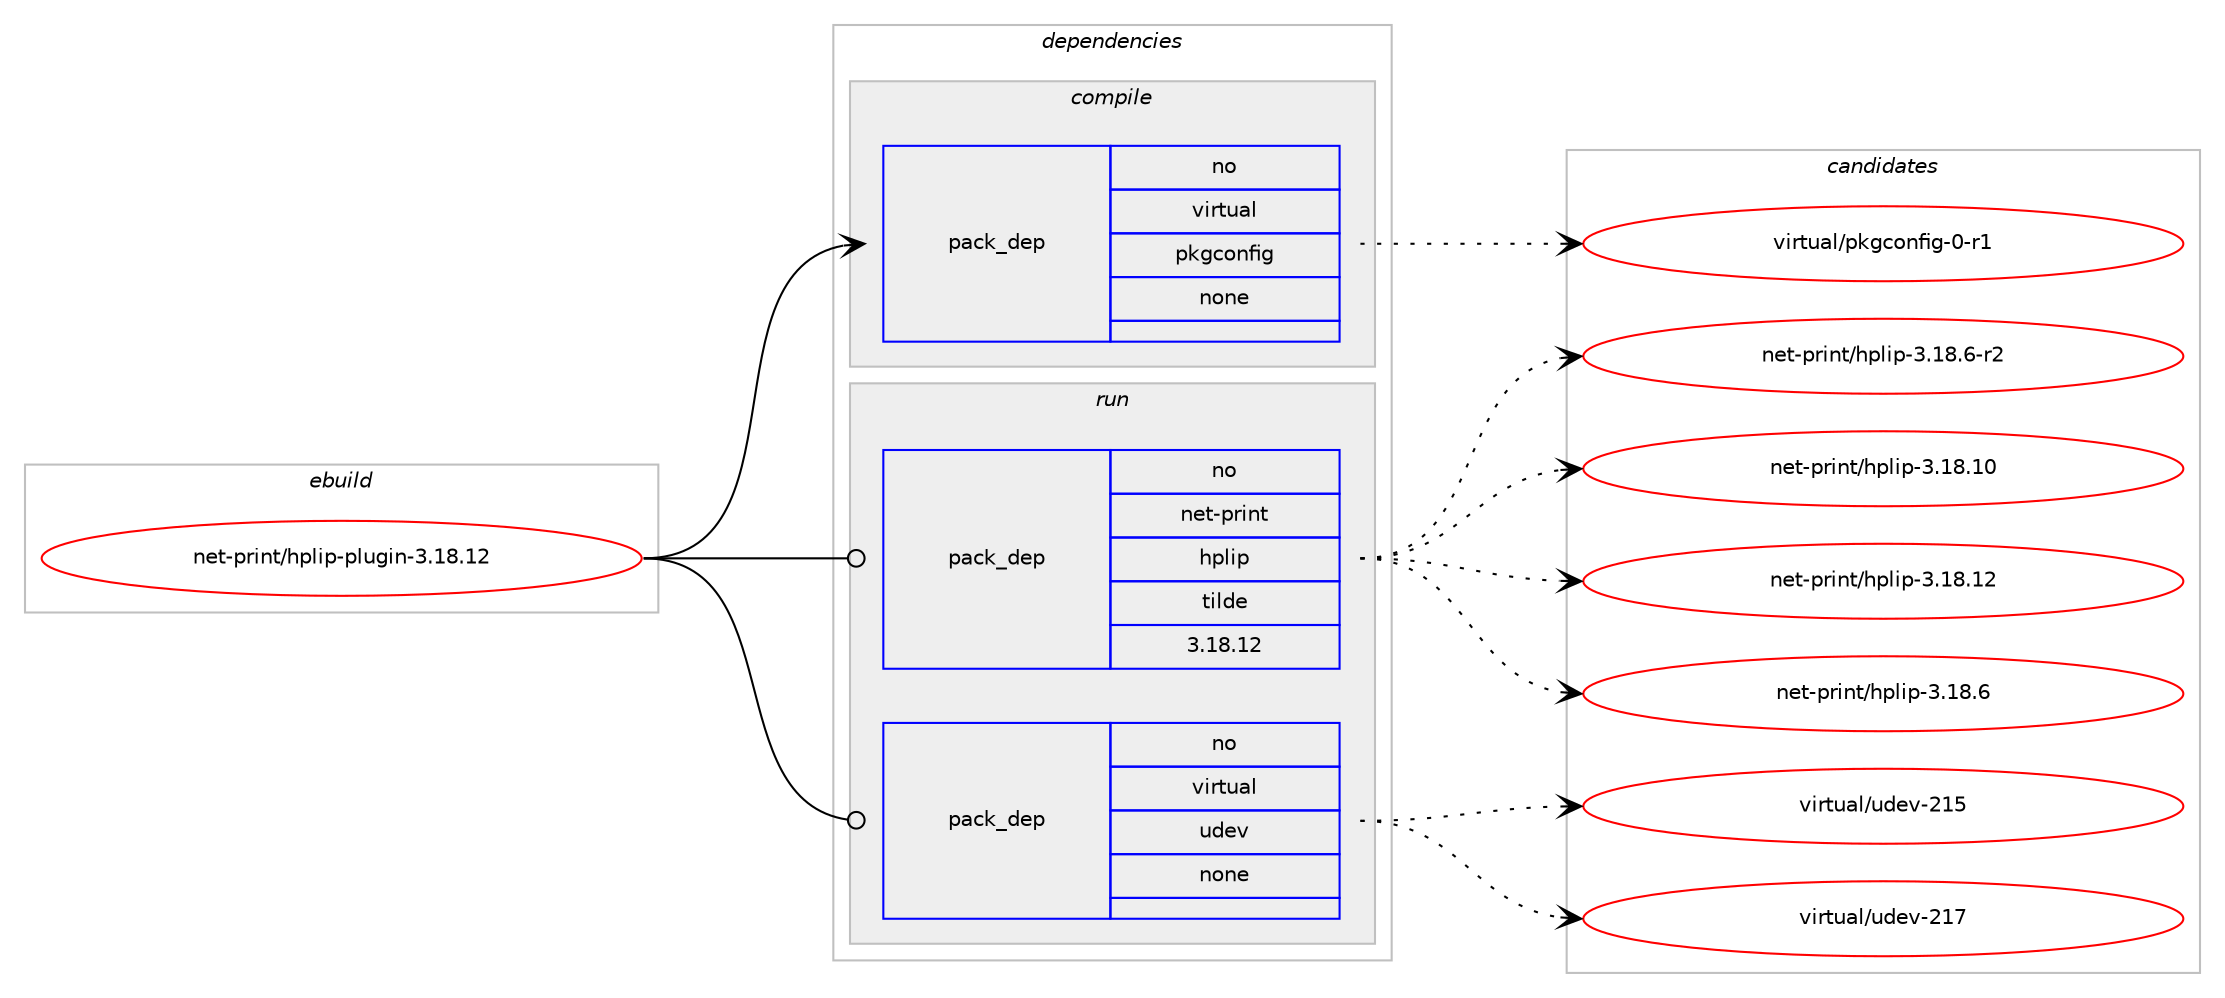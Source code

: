 digraph prolog {

# *************
# Graph options
# *************

newrank=true;
concentrate=true;
compound=true;
graph [rankdir=LR,fontname=Helvetica,fontsize=10,ranksep=1.5];#, ranksep=2.5, nodesep=0.2];
edge  [arrowhead=vee];
node  [fontname=Helvetica,fontsize=10];

# **********
# The ebuild
# **********

subgraph cluster_leftcol {
color=gray;
rank=same;
label=<<i>ebuild</i>>;
id [label="net-print/hplip-plugin-3.18.12", color=red, width=4, href="../net-print/hplip-plugin-3.18.12.svg"];
}

# ****************
# The dependencies
# ****************

subgraph cluster_midcol {
color=gray;
label=<<i>dependencies</i>>;
subgraph cluster_compile {
fillcolor="#eeeeee";
style=filled;
label=<<i>compile</i>>;
subgraph pack4124 {
dependency5272 [label=<<TABLE BORDER="0" CELLBORDER="1" CELLSPACING="0" CELLPADDING="4" WIDTH="220"><TR><TD ROWSPAN="6" CELLPADDING="30">pack_dep</TD></TR><TR><TD WIDTH="110">no</TD></TR><TR><TD>virtual</TD></TR><TR><TD>pkgconfig</TD></TR><TR><TD>none</TD></TR><TR><TD></TD></TR></TABLE>>, shape=none, color=blue];
}
id:e -> dependency5272:w [weight=20,style="solid",arrowhead="vee"];
}
subgraph cluster_compileandrun {
fillcolor="#eeeeee";
style=filled;
label=<<i>compile and run</i>>;
}
subgraph cluster_run {
fillcolor="#eeeeee";
style=filled;
label=<<i>run</i>>;
subgraph pack4125 {
dependency5273 [label=<<TABLE BORDER="0" CELLBORDER="1" CELLSPACING="0" CELLPADDING="4" WIDTH="220"><TR><TD ROWSPAN="6" CELLPADDING="30">pack_dep</TD></TR><TR><TD WIDTH="110">no</TD></TR><TR><TD>net-print</TD></TR><TR><TD>hplip</TD></TR><TR><TD>tilde</TD></TR><TR><TD>3.18.12</TD></TR></TABLE>>, shape=none, color=blue];
}
id:e -> dependency5273:w [weight=20,style="solid",arrowhead="odot"];
subgraph pack4126 {
dependency5274 [label=<<TABLE BORDER="0" CELLBORDER="1" CELLSPACING="0" CELLPADDING="4" WIDTH="220"><TR><TD ROWSPAN="6" CELLPADDING="30">pack_dep</TD></TR><TR><TD WIDTH="110">no</TD></TR><TR><TD>virtual</TD></TR><TR><TD>udev</TD></TR><TR><TD>none</TD></TR><TR><TD></TD></TR></TABLE>>, shape=none, color=blue];
}
id:e -> dependency5274:w [weight=20,style="solid",arrowhead="odot"];
}
}

# **************
# The candidates
# **************

subgraph cluster_choices {
rank=same;
color=gray;
label=<<i>candidates</i>>;

subgraph choice4124 {
color=black;
nodesep=1;
choice11810511411611797108471121071039911111010210510345484511449 [label="virtual/pkgconfig-0-r1", color=red, width=4,href="../virtual/pkgconfig-0-r1.svg"];
dependency5272:e -> choice11810511411611797108471121071039911111010210510345484511449:w [style=dotted,weight="100"];
}
subgraph choice4125 {
color=black;
nodesep=1;
choice1101011164511211410511011647104112108105112455146495646544511450 [label="net-print/hplip-3.18.6-r2", color=red, width=4,href="../net-print/hplip-3.18.6-r2.svg"];
choice11010111645112114105110116471041121081051124551464956464948 [label="net-print/hplip-3.18.10", color=red, width=4,href="../net-print/hplip-3.18.10.svg"];
choice11010111645112114105110116471041121081051124551464956464950 [label="net-print/hplip-3.18.12", color=red, width=4,href="../net-print/hplip-3.18.12.svg"];
choice110101116451121141051101164710411210810511245514649564654 [label="net-print/hplip-3.18.6", color=red, width=4,href="../net-print/hplip-3.18.6.svg"];
dependency5273:e -> choice1101011164511211410511011647104112108105112455146495646544511450:w [style=dotted,weight="100"];
dependency5273:e -> choice11010111645112114105110116471041121081051124551464956464948:w [style=dotted,weight="100"];
dependency5273:e -> choice11010111645112114105110116471041121081051124551464956464950:w [style=dotted,weight="100"];
dependency5273:e -> choice110101116451121141051101164710411210810511245514649564654:w [style=dotted,weight="100"];
}
subgraph choice4126 {
color=black;
nodesep=1;
choice118105114116117971084711710010111845504953 [label="virtual/udev-215", color=red, width=4,href="../virtual/udev-215.svg"];
choice118105114116117971084711710010111845504955 [label="virtual/udev-217", color=red, width=4,href="../virtual/udev-217.svg"];
dependency5274:e -> choice118105114116117971084711710010111845504953:w [style=dotted,weight="100"];
dependency5274:e -> choice118105114116117971084711710010111845504955:w [style=dotted,weight="100"];
}
}

}
